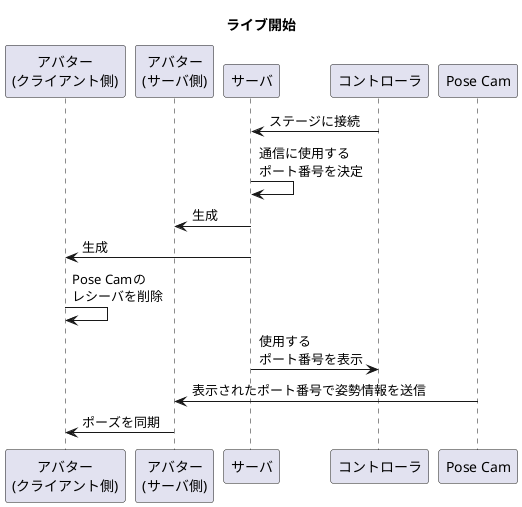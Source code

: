 @startuml 2_syncPose

title ライブ開始

participant "アバター\n(クライアント側)" as avatar_client
participant "アバター\n(サーバ側)" as avatar_server
participant サーバ as server
participant コントローラ as controller
participant "Pose Cam" as camera

controller -> server : ステージに接続
server -> server : 通信に使用する\nポート番号を決定
' create participant アバター だと一番右に出てきて見づらい
server -> avatar_server : 生成
server -> avatar_client : 生成
avatar_client -> avatar_client : Pose Camの\nレシーバを削除
server -> controller : 使用する\nポート番号を表示
camera -> avatar_server : 表示されたポート番号で姿勢情報を送信
avatar_server -> avatar_client : ポーズを同期

@enduml